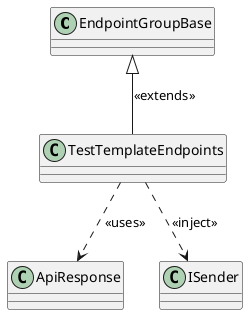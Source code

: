 @startuml
EndpointGroupBase <|-- TestTemplateEndpoints : <<extends>>
TestTemplateEndpoints ..> ApiResponse : <<uses>>
TestTemplateEndpoints ..> ISender : <<inject>>
@enduml